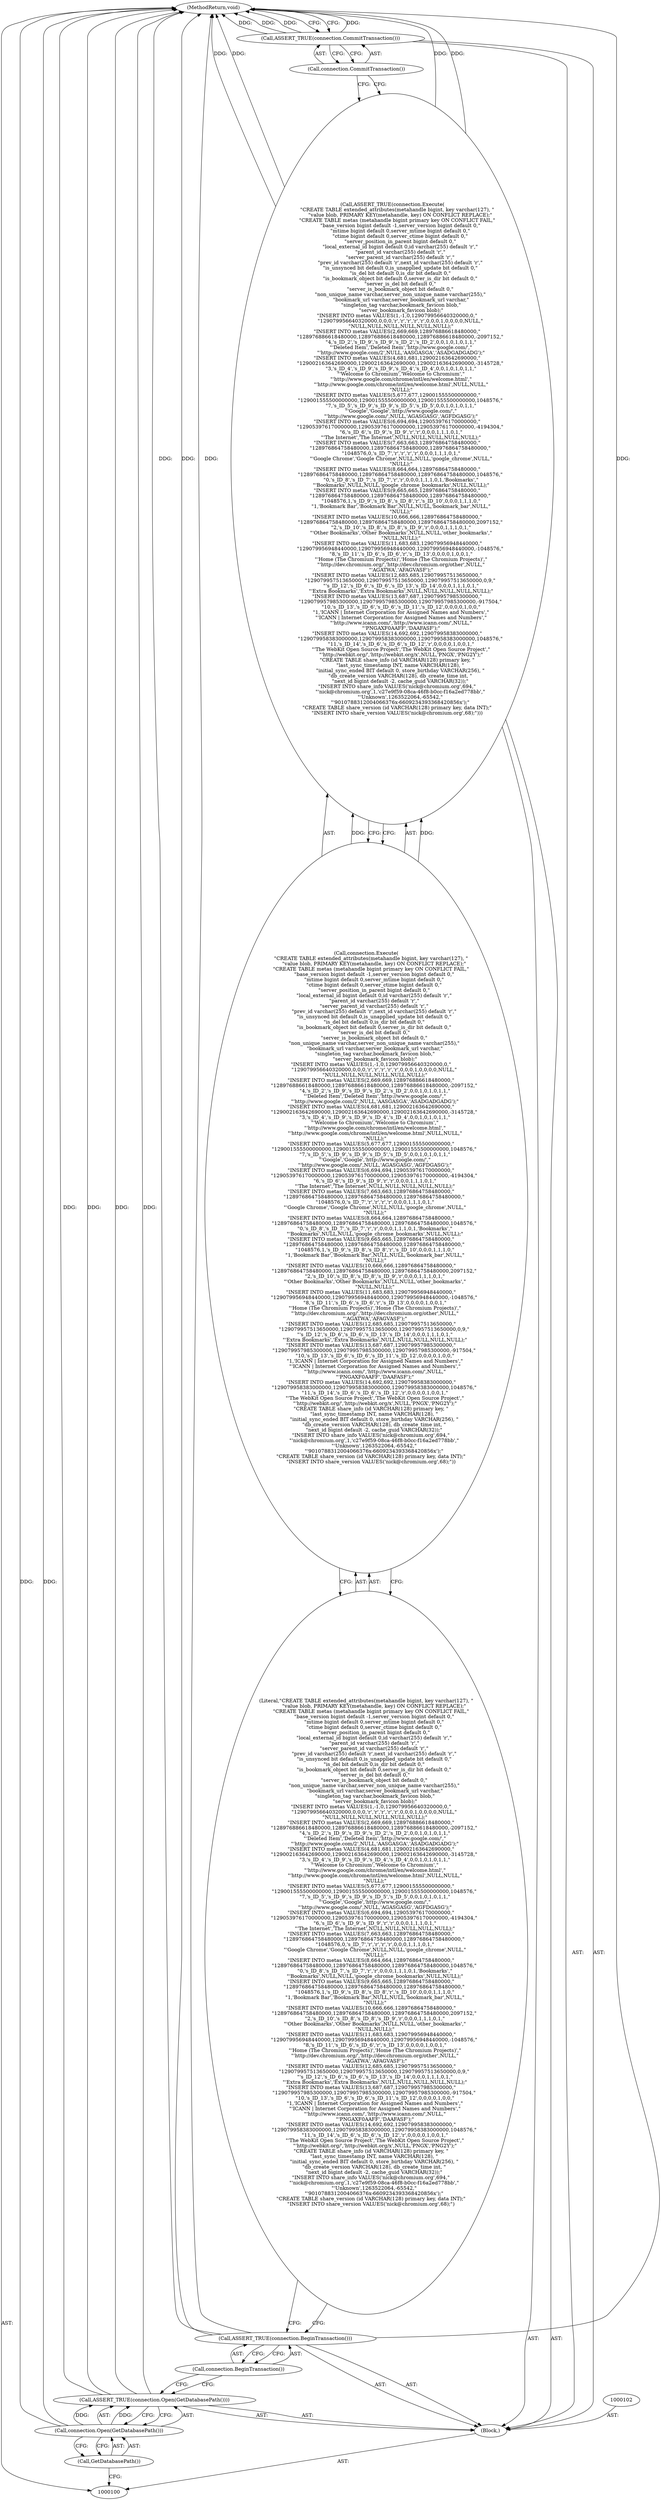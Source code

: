 digraph "0_Chrome_19190765882e272a6a2162c89acdb29110f7e3cf_31" {
"1000113" [label="(MethodReturn,void)"];
"1000101" [label="(Block,)"];
"1000112" [label="(Call,connection.CommitTransaction())"];
"1000111" [label="(Call,ASSERT_TRUE(connection.CommitTransaction()))"];
"1000104" [label="(Call,connection.Open(GetDatabasePath()))"];
"1000103" [label="(Call,ASSERT_TRUE(connection.Open(GetDatabasePath())))"];
"1000105" [label="(Call,GetDatabasePath())"];
"1000107" [label="(Call,connection.BeginTransaction())"];
"1000106" [label="(Call,ASSERT_TRUE(connection.BeginTransaction()))"];
"1000109" [label="(Call,connection.Execute(\n      \"CREATE TABLE extended_attributes(metahandle bigint, key varchar(127), \"\n          \"value blob, PRIMARY KEY(metahandle, key) ON CONFLICT REPLACE);\"\n      \"CREATE TABLE metas (metahandle bigint primary key ON CONFLICT FAIL,\"\n          \"base_version bigint default -1,server_version bigint default 0,\"\n          \"mtime bigint default 0,server_mtime bigint default 0,\"\n          \"ctime bigint default 0,server_ctime bigint default 0,\"\n          \"server_position_in_parent bigint default 0,\"\n          \"local_external_id bigint default 0,id varchar(255) default 'r',\"\n          \"parent_id varchar(255) default 'r',\"\n          \"server_parent_id varchar(255) default 'r',\"\n          \"prev_id varchar(255) default 'r',next_id varchar(255) default 'r',\"\n          \"is_unsynced bit default 0,is_unapplied_update bit default 0,\"\n          \"is_del bit default 0,is_dir bit default 0,\"\n          \"is_bookmark_object bit default 0,server_is_dir bit default 0,\"\n          \"server_is_del bit default 0,\"\n          \"server_is_bookmark_object bit default 0,\"\n          \"non_unique_name varchar,server_non_unique_name varchar(255),\"\n           \"bookmark_url varchar,server_bookmark_url varchar,\"\n           \"singleton_tag varchar,bookmark_favicon blob,\"\n           \"server_bookmark_favicon blob);\"\n      \"INSERT INTO metas VALUES(1,-1,0,129079956640320000,0,\"\n          \"129079956640320000,0,0,0,'r','r','r','r','r',0,0,0,1,0,0,0,0,NULL,\"\n           \"NULL,NULL,NULL,NULL,NULL,NULL);\"\n      \"INSERT INTO metas VALUES(2,669,669,128976886618480000,\"\n          \"128976886618480000,128976886618480000,128976886618480000,-2097152,\"\n           \"4,'s_ID_2','s_ID_9','s_ID_9','s_ID_2','s_ID_2',0,0,1,0,1,0,1,1,\"\n           \"'Deleted Item','Deleted Item','http://www.google.com/',\"\n           \"'http://www.google.com/2',NULL,'AASGASGA','ASADGADGADG');\"\n      \"INSERT INTO metas VALUES(4,681,681,129002163642690000,\"\n          \"129002163642690000,129002163642690000,129002163642690000,-3145728,\"\n           \"3,'s_ID_4','s_ID_9','s_ID_9','s_ID_4','s_ID_4',0,0,1,0,1,0,1,1,\"\n           \"'Welcome to Chromium','Welcome to Chromium',\"\n           \"'http://www.google.com/chrome/intl/en/welcome.html',\"\n           \"'http://www.google.com/chrome/intl/en/welcome.html',NULL,NULL,\"\n           \"NULL);\"\n      \"INSERT INTO metas VALUES(5,677,677,129001555500000000,\"\n          \"129001555500000000,129001555500000000,129001555500000000,1048576,\"\n           \"7,'s_ID_5','s_ID_9','s_ID_9','s_ID_5','s_ID_5',0,0,1,0,1,0,1,1,\"\n           \"'Google','Google','http://www.google.com/',\"\n           \"'http://www.google.com/',NULL,'AGASGASG','AGFDGASG');\"\n      \"INSERT INTO metas VALUES(6,694,694,129053976170000000,\"\n          \"129053976170000000,129053976170000000,129053976170000000,-4194304,\"\n           \"6,'s_ID_6','s_ID_9','s_ID_9','r','r',0,0,0,1,1,1,0,1,\"\n           \"'The Internet','The Internet',NULL,NULL,NULL,NULL,NULL);\"\n      \"INSERT INTO metas VALUES(7,663,663,128976864758480000,\"\n          \"128976864758480000,128976864758480000,128976864758480000,\"\n           \"1048576,0,'s_ID_7','r','r','r','r',0,0,0,1,1,1,0,1,\"\n           \"'Google Chrome','Google Chrome',NULL,NULL,'google_chrome',NULL,\"\n           \"NULL);\"\n      \"INSERT INTO metas VALUES(8,664,664,128976864758480000,\"\n          \"128976864758480000,128976864758480000,128976864758480000,1048576,\"\n           \"0,'s_ID_8','s_ID_7','s_ID_7','r','r',0,0,0,1,1,1,0,1,'Bookmarks',\"\n           \"'Bookmarks',NULL,NULL,'google_chrome_bookmarks',NULL,NULL);\"\n      \"INSERT INTO metas VALUES(9,665,665,128976864758480000,\"\n          \"128976864758480000,128976864758480000,128976864758480000,\"\n           \"1048576,1,'s_ID_9','s_ID_8','s_ID_8','r','s_ID_10',0,0,0,1,1,1,0,\"\n           \"1,'Bookmark Bar','Bookmark Bar',NULL,NULL,'bookmark_bar',NULL,\"\n           \"NULL);\"\n      \"INSERT INTO metas VALUES(10,666,666,128976864758480000,\"\n          \"128976864758480000,128976864758480000,128976864758480000,2097152,\"\n           \"2,'s_ID_10','s_ID_8','s_ID_8','s_ID_9','r',0,0,0,1,1,1,0,1,\"\n           \"'Other Bookmarks','Other Bookmarks',NULL,NULL,'other_bookmarks',\"\n           \"NULL,NULL);\"\n      \"INSERT INTO metas VALUES(11,683,683,129079956948440000,\"\n          \"129079956948440000,129079956948440000,129079956948440000,-1048576,\"\n           \"8,'s_ID_11','s_ID_6','s_ID_6','r','s_ID_13',0,0,0,0,1,0,0,1,\"\n           \"'Home (The Chromium Projects)','Home (The Chromium Projects)',\"\n           \"'http://dev.chromium.org/','http://dev.chromium.org/other',NULL,\"\n           \"'AGATWA','AFAGVASF');\"\n      \"INSERT INTO metas VALUES(12,685,685,129079957513650000,\"\n          \"129079957513650000,129079957513650000,129079957513650000,0,9,\"\n           \"'s_ID_12','s_ID_6','s_ID_6','s_ID_13','s_ID_14',0,0,0,1,1,1,0,1,\"\n           \"'Extra Bookmarks','Extra Bookmarks',NULL,NULL,NULL,NULL,NULL);\"\n      \"INSERT INTO metas VALUES(13,687,687,129079957985300000,\"\n          \"129079957985300000,129079957985300000,129079957985300000,-917504,\"\n           \"10,'s_ID_13','s_ID_6','s_ID_6','s_ID_11','s_ID_12',0,0,0,0,1,0,0,\"\n           \"1,'ICANN | Internet Corporation for Assigned Names and Numbers',\"\n           \"'ICANN | Internet Corporation for Assigned Names and Numbers',\"\n           \"'http://www.icann.com/','http://www.icann.com/',NULL,\"\n           \"'PNGAXF0AAFF','DAAFASF');\"\n      \"INSERT INTO metas VALUES(14,692,692,129079958383000000,\"\n          \"129079958383000000,129079958383000000,129079958383000000,1048576,\"\n           \"11,'s_ID_14','s_ID_6','s_ID_6','s_ID_12','r',0,0,0,0,1,0,0,1,\"\n           \"'The WebKit Open Source Project','The WebKit Open Source Project',\"\n           \"'http://webkit.org/','http://webkit.org/x',NULL,'PNGX','PNG2Y');\"\n      \"CREATE TABLE share_info (id VARCHAR(128) primary key, \"\n          \"last_sync_timestamp INT, name VARCHAR(128), \"\n          \"initial_sync_ended BIT default 0, store_birthday VARCHAR(256), \"\n          \"db_create_version VARCHAR(128), db_create_time int, \"\n          \"next_id bigint default -2, cache_guid VARCHAR(32));\"\n      \"INSERT INTO share_info VALUES('nick@chromium.org',694,\"\n          \"'nick@chromium.org',1,'c27e9f59-08ca-46f8-b0cc-f16a2ed778bb',\"\n          \"'Unknown',1263522064,-65542,\"\n          \"'9010788312004066376x-6609234393368420856x');\"\n      \"CREATE TABLE share_version (id VARCHAR(128) primary key, data INT);\"\n      \"INSERT INTO share_version VALUES('nick@chromium.org',68);\"))"];
"1000108" [label="(Call,ASSERT_TRUE(connection.Execute(\n      \"CREATE TABLE extended_attributes(metahandle bigint, key varchar(127), \"\n          \"value blob, PRIMARY KEY(metahandle, key) ON CONFLICT REPLACE);\"\n      \"CREATE TABLE metas (metahandle bigint primary key ON CONFLICT FAIL,\"\n          \"base_version bigint default -1,server_version bigint default 0,\"\n          \"mtime bigint default 0,server_mtime bigint default 0,\"\n          \"ctime bigint default 0,server_ctime bigint default 0,\"\n          \"server_position_in_parent bigint default 0,\"\n          \"local_external_id bigint default 0,id varchar(255) default 'r',\"\n          \"parent_id varchar(255) default 'r',\"\n          \"server_parent_id varchar(255) default 'r',\"\n          \"prev_id varchar(255) default 'r',next_id varchar(255) default 'r',\"\n          \"is_unsynced bit default 0,is_unapplied_update bit default 0,\"\n          \"is_del bit default 0,is_dir bit default 0,\"\n          \"is_bookmark_object bit default 0,server_is_dir bit default 0,\"\n          \"server_is_del bit default 0,\"\n          \"server_is_bookmark_object bit default 0,\"\n          \"non_unique_name varchar,server_non_unique_name varchar(255),\"\n           \"bookmark_url varchar,server_bookmark_url varchar,\"\n           \"singleton_tag varchar,bookmark_favicon blob,\"\n           \"server_bookmark_favicon blob);\"\n      \"INSERT INTO metas VALUES(1,-1,0,129079956640320000,0,\"\n          \"129079956640320000,0,0,0,'r','r','r','r','r',0,0,0,1,0,0,0,0,NULL,\"\n           \"NULL,NULL,NULL,NULL,NULL,NULL);\"\n      \"INSERT INTO metas VALUES(2,669,669,128976886618480000,\"\n          \"128976886618480000,128976886618480000,128976886618480000,-2097152,\"\n           \"4,'s_ID_2','s_ID_9','s_ID_9','s_ID_2','s_ID_2',0,0,1,0,1,0,1,1,\"\n           \"'Deleted Item','Deleted Item','http://www.google.com/',\"\n           \"'http://www.google.com/2',NULL,'AASGASGA','ASADGADGADG');\"\n      \"INSERT INTO metas VALUES(4,681,681,129002163642690000,\"\n          \"129002163642690000,129002163642690000,129002163642690000,-3145728,\"\n           \"3,'s_ID_4','s_ID_9','s_ID_9','s_ID_4','s_ID_4',0,0,1,0,1,0,1,1,\"\n           \"'Welcome to Chromium','Welcome to Chromium',\"\n           \"'http://www.google.com/chrome/intl/en/welcome.html',\"\n           \"'http://www.google.com/chrome/intl/en/welcome.html',NULL,NULL,\"\n           \"NULL);\"\n      \"INSERT INTO metas VALUES(5,677,677,129001555500000000,\"\n          \"129001555500000000,129001555500000000,129001555500000000,1048576,\"\n           \"7,'s_ID_5','s_ID_9','s_ID_9','s_ID_5','s_ID_5',0,0,1,0,1,0,1,1,\"\n           \"'Google','Google','http://www.google.com/',\"\n           \"'http://www.google.com/',NULL,'AGASGASG','AGFDGASG');\"\n      \"INSERT INTO metas VALUES(6,694,694,129053976170000000,\"\n          \"129053976170000000,129053976170000000,129053976170000000,-4194304,\"\n           \"6,'s_ID_6','s_ID_9','s_ID_9','r','r',0,0,0,1,1,1,0,1,\"\n           \"'The Internet','The Internet',NULL,NULL,NULL,NULL,NULL);\"\n      \"INSERT INTO metas VALUES(7,663,663,128976864758480000,\"\n          \"128976864758480000,128976864758480000,128976864758480000,\"\n           \"1048576,0,'s_ID_7','r','r','r','r',0,0,0,1,1,1,0,1,\"\n           \"'Google Chrome','Google Chrome',NULL,NULL,'google_chrome',NULL,\"\n           \"NULL);\"\n      \"INSERT INTO metas VALUES(8,664,664,128976864758480000,\"\n          \"128976864758480000,128976864758480000,128976864758480000,1048576,\"\n           \"0,'s_ID_8','s_ID_7','s_ID_7','r','r',0,0,0,1,1,1,0,1,'Bookmarks',\"\n           \"'Bookmarks',NULL,NULL,'google_chrome_bookmarks',NULL,NULL);\"\n      \"INSERT INTO metas VALUES(9,665,665,128976864758480000,\"\n          \"128976864758480000,128976864758480000,128976864758480000,\"\n           \"1048576,1,'s_ID_9','s_ID_8','s_ID_8','r','s_ID_10',0,0,0,1,1,1,0,\"\n           \"1,'Bookmark Bar','Bookmark Bar',NULL,NULL,'bookmark_bar',NULL,\"\n           \"NULL);\"\n      \"INSERT INTO metas VALUES(10,666,666,128976864758480000,\"\n          \"128976864758480000,128976864758480000,128976864758480000,2097152,\"\n           \"2,'s_ID_10','s_ID_8','s_ID_8','s_ID_9','r',0,0,0,1,1,1,0,1,\"\n           \"'Other Bookmarks','Other Bookmarks',NULL,NULL,'other_bookmarks',\"\n           \"NULL,NULL);\"\n      \"INSERT INTO metas VALUES(11,683,683,129079956948440000,\"\n          \"129079956948440000,129079956948440000,129079956948440000,-1048576,\"\n           \"8,'s_ID_11','s_ID_6','s_ID_6','r','s_ID_13',0,0,0,0,1,0,0,1,\"\n           \"'Home (The Chromium Projects)','Home (The Chromium Projects)',\"\n           \"'http://dev.chromium.org/','http://dev.chromium.org/other',NULL,\"\n           \"'AGATWA','AFAGVASF');\"\n      \"INSERT INTO metas VALUES(12,685,685,129079957513650000,\"\n          \"129079957513650000,129079957513650000,129079957513650000,0,9,\"\n           \"'s_ID_12','s_ID_6','s_ID_6','s_ID_13','s_ID_14',0,0,0,1,1,1,0,1,\"\n           \"'Extra Bookmarks','Extra Bookmarks',NULL,NULL,NULL,NULL,NULL);\"\n      \"INSERT INTO metas VALUES(13,687,687,129079957985300000,\"\n          \"129079957985300000,129079957985300000,129079957985300000,-917504,\"\n           \"10,'s_ID_13','s_ID_6','s_ID_6','s_ID_11','s_ID_12',0,0,0,0,1,0,0,\"\n           \"1,'ICANN | Internet Corporation for Assigned Names and Numbers',\"\n           \"'ICANN | Internet Corporation for Assigned Names and Numbers',\"\n           \"'http://www.icann.com/','http://www.icann.com/',NULL,\"\n           \"'PNGAXF0AAFF','DAAFASF');\"\n      \"INSERT INTO metas VALUES(14,692,692,129079958383000000,\"\n          \"129079958383000000,129079958383000000,129079958383000000,1048576,\"\n           \"11,'s_ID_14','s_ID_6','s_ID_6','s_ID_12','r',0,0,0,0,1,0,0,1,\"\n           \"'The WebKit Open Source Project','The WebKit Open Source Project',\"\n           \"'http://webkit.org/','http://webkit.org/x',NULL,'PNGX','PNG2Y');\"\n      \"CREATE TABLE share_info (id VARCHAR(128) primary key, \"\n          \"last_sync_timestamp INT, name VARCHAR(128), \"\n          \"initial_sync_ended BIT default 0, store_birthday VARCHAR(256), \"\n          \"db_create_version VARCHAR(128), db_create_time int, \"\n          \"next_id bigint default -2, cache_guid VARCHAR(32));\"\n      \"INSERT INTO share_info VALUES('nick@chromium.org',694,\"\n          \"'nick@chromium.org',1,'c27e9f59-08ca-46f8-b0cc-f16a2ed778bb',\"\n          \"'Unknown',1263522064,-65542,\"\n          \"'9010788312004066376x-6609234393368420856x');\"\n      \"CREATE TABLE share_version (id VARCHAR(128) primary key, data INT);\"\n      \"INSERT INTO share_version VALUES('nick@chromium.org',68);\")))"];
"1000110" [label="(Literal,\"CREATE TABLE extended_attributes(metahandle bigint, key varchar(127), \"\n          \"value blob, PRIMARY KEY(metahandle, key) ON CONFLICT REPLACE);\"\n      \"CREATE TABLE metas (metahandle bigint primary key ON CONFLICT FAIL,\"\n          \"base_version bigint default -1,server_version bigint default 0,\"\n          \"mtime bigint default 0,server_mtime bigint default 0,\"\n          \"ctime bigint default 0,server_ctime bigint default 0,\"\n          \"server_position_in_parent bigint default 0,\"\n          \"local_external_id bigint default 0,id varchar(255) default 'r',\"\n          \"parent_id varchar(255) default 'r',\"\n          \"server_parent_id varchar(255) default 'r',\"\n          \"prev_id varchar(255) default 'r',next_id varchar(255) default 'r',\"\n          \"is_unsynced bit default 0,is_unapplied_update bit default 0,\"\n          \"is_del bit default 0,is_dir bit default 0,\"\n          \"is_bookmark_object bit default 0,server_is_dir bit default 0,\"\n          \"server_is_del bit default 0,\"\n          \"server_is_bookmark_object bit default 0,\"\n          \"non_unique_name varchar,server_non_unique_name varchar(255),\"\n           \"bookmark_url varchar,server_bookmark_url varchar,\"\n           \"singleton_tag varchar,bookmark_favicon blob,\"\n           \"server_bookmark_favicon blob);\"\n      \"INSERT INTO metas VALUES(1,-1,0,129079956640320000,0,\"\n          \"129079956640320000,0,0,0,'r','r','r','r','r',0,0,0,1,0,0,0,0,NULL,\"\n           \"NULL,NULL,NULL,NULL,NULL,NULL);\"\n      \"INSERT INTO metas VALUES(2,669,669,128976886618480000,\"\n          \"128976886618480000,128976886618480000,128976886618480000,-2097152,\"\n           \"4,'s_ID_2','s_ID_9','s_ID_9','s_ID_2','s_ID_2',0,0,1,0,1,0,1,1,\"\n           \"'Deleted Item','Deleted Item','http://www.google.com/',\"\n           \"'http://www.google.com/2',NULL,'AASGASGA','ASADGADGADG');\"\n      \"INSERT INTO metas VALUES(4,681,681,129002163642690000,\"\n          \"129002163642690000,129002163642690000,129002163642690000,-3145728,\"\n           \"3,'s_ID_4','s_ID_9','s_ID_9','s_ID_4','s_ID_4',0,0,1,0,1,0,1,1,\"\n           \"'Welcome to Chromium','Welcome to Chromium',\"\n           \"'http://www.google.com/chrome/intl/en/welcome.html',\"\n           \"'http://www.google.com/chrome/intl/en/welcome.html',NULL,NULL,\"\n           \"NULL);\"\n      \"INSERT INTO metas VALUES(5,677,677,129001555500000000,\"\n          \"129001555500000000,129001555500000000,129001555500000000,1048576,\"\n           \"7,'s_ID_5','s_ID_9','s_ID_9','s_ID_5','s_ID_5',0,0,1,0,1,0,1,1,\"\n           \"'Google','Google','http://www.google.com/',\"\n           \"'http://www.google.com/',NULL,'AGASGASG','AGFDGASG');\"\n      \"INSERT INTO metas VALUES(6,694,694,129053976170000000,\"\n          \"129053976170000000,129053976170000000,129053976170000000,-4194304,\"\n           \"6,'s_ID_6','s_ID_9','s_ID_9','r','r',0,0,0,1,1,1,0,1,\"\n           \"'The Internet','The Internet',NULL,NULL,NULL,NULL,NULL);\"\n      \"INSERT INTO metas VALUES(7,663,663,128976864758480000,\"\n          \"128976864758480000,128976864758480000,128976864758480000,\"\n           \"1048576,0,'s_ID_7','r','r','r','r',0,0,0,1,1,1,0,1,\"\n           \"'Google Chrome','Google Chrome',NULL,NULL,'google_chrome',NULL,\"\n           \"NULL);\"\n      \"INSERT INTO metas VALUES(8,664,664,128976864758480000,\"\n          \"128976864758480000,128976864758480000,128976864758480000,1048576,\"\n           \"0,'s_ID_8','s_ID_7','s_ID_7','r','r',0,0,0,1,1,1,0,1,'Bookmarks',\"\n           \"'Bookmarks',NULL,NULL,'google_chrome_bookmarks',NULL,NULL);\"\n      \"INSERT INTO metas VALUES(9,665,665,128976864758480000,\"\n          \"128976864758480000,128976864758480000,128976864758480000,\"\n           \"1048576,1,'s_ID_9','s_ID_8','s_ID_8','r','s_ID_10',0,0,0,1,1,1,0,\"\n           \"1,'Bookmark Bar','Bookmark Bar',NULL,NULL,'bookmark_bar',NULL,\"\n           \"NULL);\"\n      \"INSERT INTO metas VALUES(10,666,666,128976864758480000,\"\n          \"128976864758480000,128976864758480000,128976864758480000,2097152,\"\n           \"2,'s_ID_10','s_ID_8','s_ID_8','s_ID_9','r',0,0,0,1,1,1,0,1,\"\n           \"'Other Bookmarks','Other Bookmarks',NULL,NULL,'other_bookmarks',\"\n           \"NULL,NULL);\"\n      \"INSERT INTO metas VALUES(11,683,683,129079956948440000,\"\n          \"129079956948440000,129079956948440000,129079956948440000,-1048576,\"\n           \"8,'s_ID_11','s_ID_6','s_ID_6','r','s_ID_13',0,0,0,0,1,0,0,1,\"\n           \"'Home (The Chromium Projects)','Home (The Chromium Projects)',\"\n           \"'http://dev.chromium.org/','http://dev.chromium.org/other',NULL,\"\n           \"'AGATWA','AFAGVASF');\"\n      \"INSERT INTO metas VALUES(12,685,685,129079957513650000,\"\n          \"129079957513650000,129079957513650000,129079957513650000,0,9,\"\n           \"'s_ID_12','s_ID_6','s_ID_6','s_ID_13','s_ID_14',0,0,0,1,1,1,0,1,\"\n           \"'Extra Bookmarks','Extra Bookmarks',NULL,NULL,NULL,NULL,NULL);\"\n      \"INSERT INTO metas VALUES(13,687,687,129079957985300000,\"\n          \"129079957985300000,129079957985300000,129079957985300000,-917504,\"\n           \"10,'s_ID_13','s_ID_6','s_ID_6','s_ID_11','s_ID_12',0,0,0,0,1,0,0,\"\n           \"1,'ICANN | Internet Corporation for Assigned Names and Numbers',\"\n           \"'ICANN | Internet Corporation for Assigned Names and Numbers',\"\n           \"'http://www.icann.com/','http://www.icann.com/',NULL,\"\n           \"'PNGAXF0AAFF','DAAFASF');\"\n      \"INSERT INTO metas VALUES(14,692,692,129079958383000000,\"\n          \"129079958383000000,129079958383000000,129079958383000000,1048576,\"\n           \"11,'s_ID_14','s_ID_6','s_ID_6','s_ID_12','r',0,0,0,0,1,0,0,1,\"\n           \"'The WebKit Open Source Project','The WebKit Open Source Project',\"\n           \"'http://webkit.org/','http://webkit.org/x',NULL,'PNGX','PNG2Y');\"\n      \"CREATE TABLE share_info (id VARCHAR(128) primary key, \"\n          \"last_sync_timestamp INT, name VARCHAR(128), \"\n          \"initial_sync_ended BIT default 0, store_birthday VARCHAR(256), \"\n          \"db_create_version VARCHAR(128), db_create_time int, \"\n          \"next_id bigint default -2, cache_guid VARCHAR(32));\"\n      \"INSERT INTO share_info VALUES('nick@chromium.org',694,\"\n          \"'nick@chromium.org',1,'c27e9f59-08ca-46f8-b0cc-f16a2ed778bb',\"\n          \"'Unknown',1263522064,-65542,\"\n          \"'9010788312004066376x-6609234393368420856x');\"\n      \"CREATE TABLE share_version (id VARCHAR(128) primary key, data INT);\"\n      \"INSERT INTO share_version VALUES('nick@chromium.org',68);\")"];
"1000113" -> "1000100"  [label="AST: "];
"1000113" -> "1000111"  [label="CFG: "];
"1000108" -> "1000113"  [label="DDG: "];
"1000108" -> "1000113"  [label="DDG: "];
"1000106" -> "1000113"  [label="DDG: "];
"1000106" -> "1000113"  [label="DDG: "];
"1000103" -> "1000113"  [label="DDG: "];
"1000103" -> "1000113"  [label="DDG: "];
"1000104" -> "1000113"  [label="DDG: "];
"1000111" -> "1000113"  [label="DDG: "];
"1000111" -> "1000113"  [label="DDG: "];
"1000101" -> "1000100"  [label="AST: "];
"1000102" -> "1000101"  [label="AST: "];
"1000103" -> "1000101"  [label="AST: "];
"1000106" -> "1000101"  [label="AST: "];
"1000108" -> "1000101"  [label="AST: "];
"1000111" -> "1000101"  [label="AST: "];
"1000112" -> "1000111"  [label="AST: "];
"1000112" -> "1000108"  [label="CFG: "];
"1000111" -> "1000112"  [label="CFG: "];
"1000111" -> "1000101"  [label="AST: "];
"1000111" -> "1000112"  [label="CFG: "];
"1000112" -> "1000111"  [label="AST: "];
"1000113" -> "1000111"  [label="CFG: "];
"1000111" -> "1000113"  [label="DDG: "];
"1000111" -> "1000113"  [label="DDG: "];
"1000104" -> "1000103"  [label="AST: "];
"1000104" -> "1000105"  [label="CFG: "];
"1000105" -> "1000104"  [label="AST: "];
"1000103" -> "1000104"  [label="CFG: "];
"1000104" -> "1000113"  [label="DDG: "];
"1000104" -> "1000103"  [label="DDG: "];
"1000103" -> "1000101"  [label="AST: "];
"1000103" -> "1000104"  [label="CFG: "];
"1000104" -> "1000103"  [label="AST: "];
"1000107" -> "1000103"  [label="CFG: "];
"1000103" -> "1000113"  [label="DDG: "];
"1000103" -> "1000113"  [label="DDG: "];
"1000104" -> "1000103"  [label="DDG: "];
"1000105" -> "1000104"  [label="AST: "];
"1000105" -> "1000100"  [label="CFG: "];
"1000104" -> "1000105"  [label="CFG: "];
"1000107" -> "1000106"  [label="AST: "];
"1000107" -> "1000103"  [label="CFG: "];
"1000106" -> "1000107"  [label="CFG: "];
"1000106" -> "1000101"  [label="AST: "];
"1000106" -> "1000107"  [label="CFG: "];
"1000107" -> "1000106"  [label="AST: "];
"1000110" -> "1000106"  [label="CFG: "];
"1000106" -> "1000113"  [label="DDG: "];
"1000106" -> "1000113"  [label="DDG: "];
"1000109" -> "1000108"  [label="AST: "];
"1000109" -> "1000110"  [label="CFG: "];
"1000110" -> "1000109"  [label="AST: "];
"1000108" -> "1000109"  [label="CFG: "];
"1000109" -> "1000108"  [label="DDG: "];
"1000108" -> "1000101"  [label="AST: "];
"1000108" -> "1000109"  [label="CFG: "];
"1000109" -> "1000108"  [label="AST: "];
"1000112" -> "1000108"  [label="CFG: "];
"1000108" -> "1000113"  [label="DDG: "];
"1000108" -> "1000113"  [label="DDG: "];
"1000109" -> "1000108"  [label="DDG: "];
"1000110" -> "1000109"  [label="AST: "];
"1000110" -> "1000106"  [label="CFG: "];
"1000109" -> "1000110"  [label="CFG: "];
}
